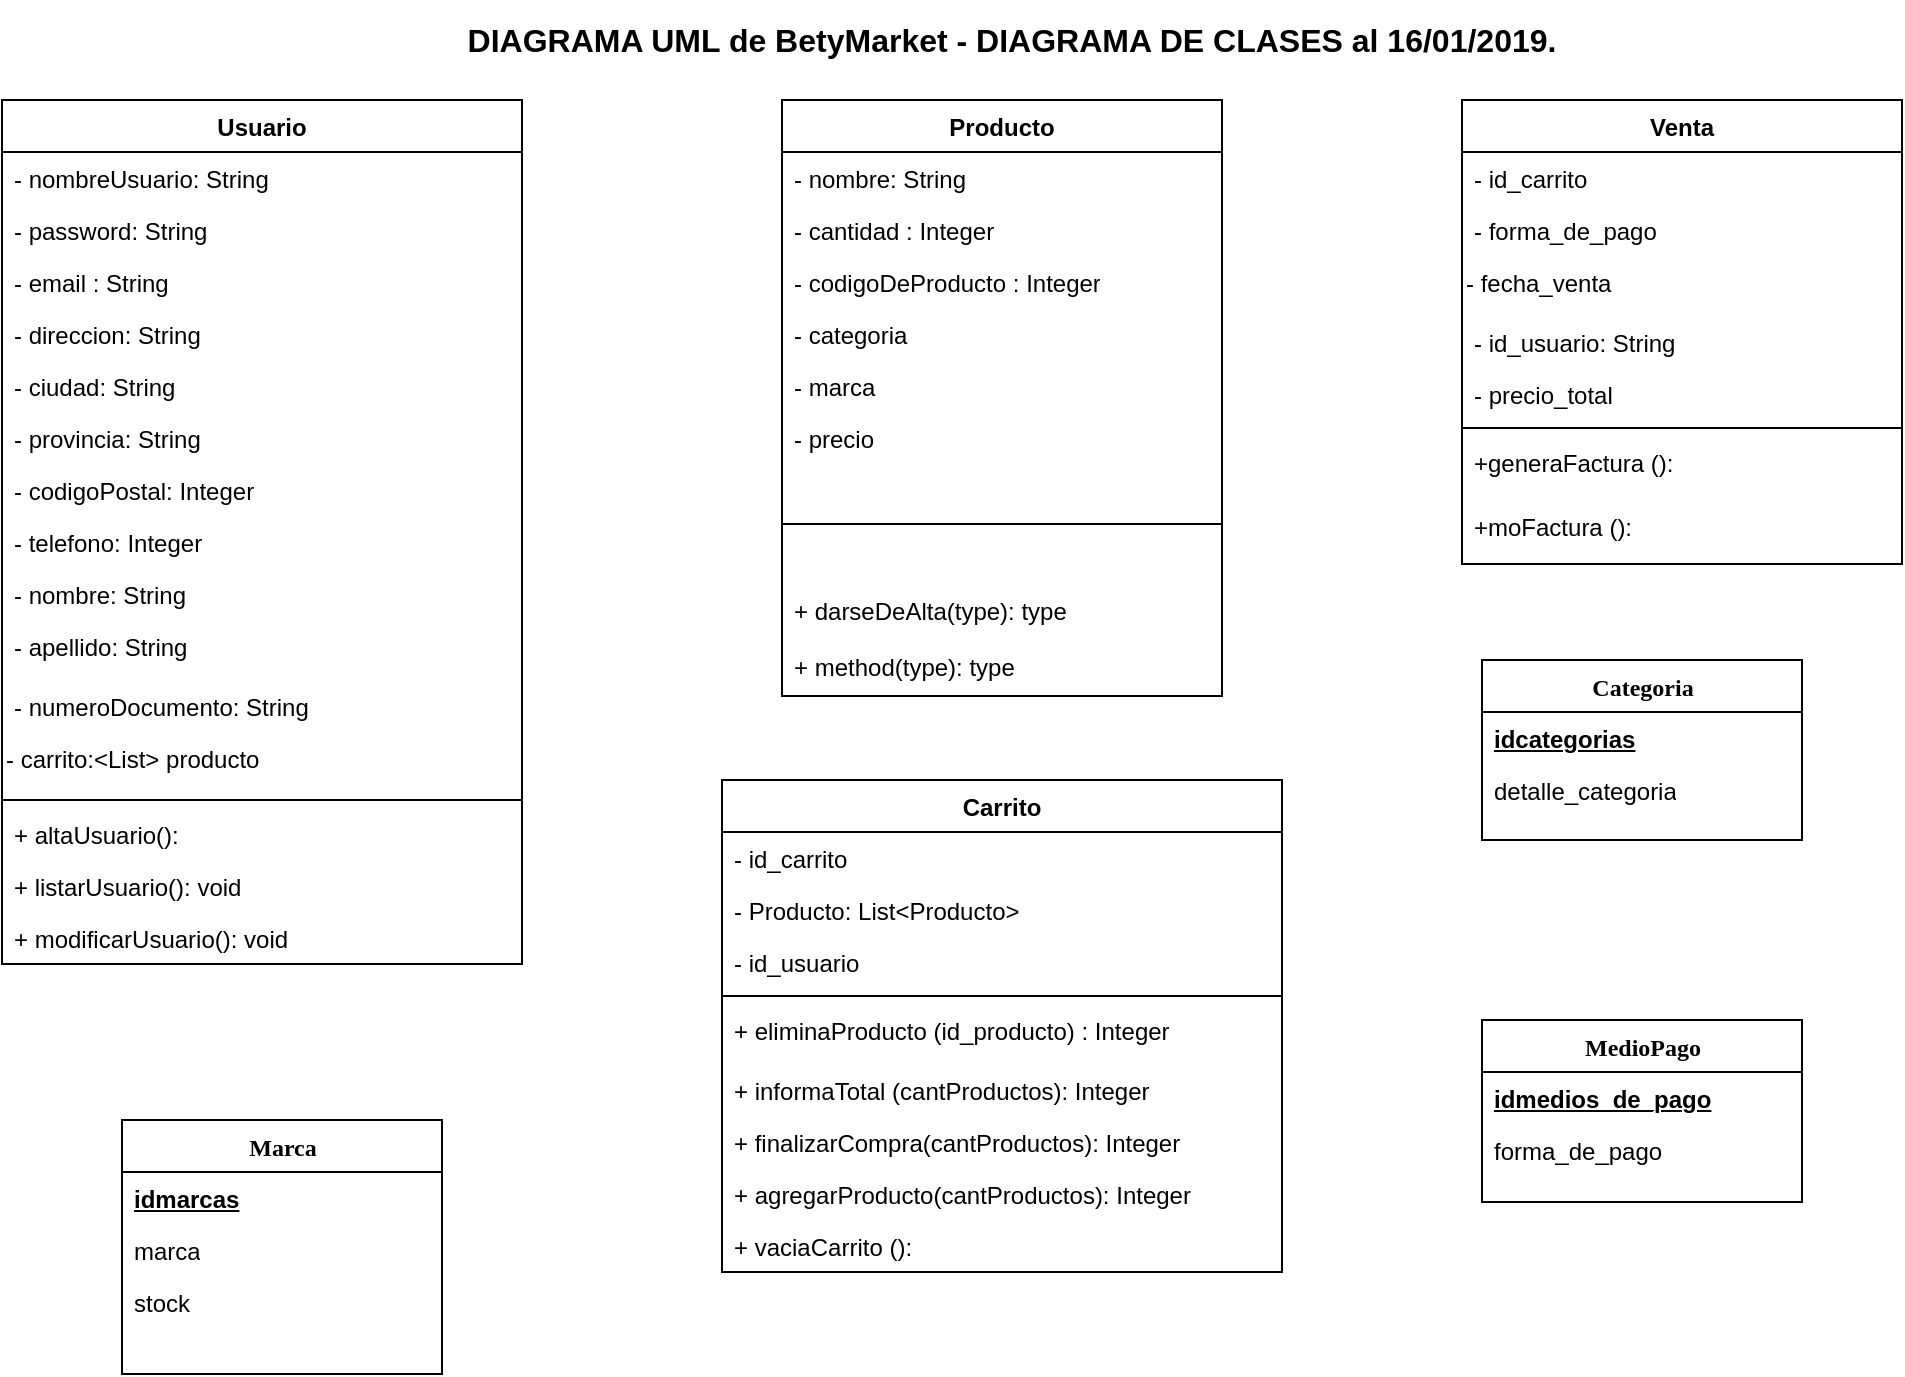 <mxfile version="12.5.5" type="github">
  <diagram name="Page-1" id="9f46799a-70d6-7492-0946-bef42562c5a5">
    <mxGraphModel dx="1202" dy="764" grid="1" gridSize="10" guides="1" tooltips="1" connect="1" arrows="1" fold="1" page="1" pageScale="1" pageWidth="1100" pageHeight="850" background="#ffffff" math="0" shadow="0">
      <root>
        <mxCell id="0"/>
        <mxCell id="1" parent="0"/>
        <mxCell id="7UAfoyr8AbbVTsSyvI7V-3" value="&lt;b style=&quot;font-size: 16px&quot;&gt;&lt;font style=&quot;font-size: 16px&quot;&gt;DIAGRAMA UML de BetyMarket - DIAGRAMA DE CLASES al 16/01/2019.&lt;/font&gt;&lt;/b&gt;" style="text;html=1;strokeColor=none;fillColor=none;align=center;verticalAlign=middle;whiteSpace=wrap;rounded=0;fontSize=16;" parent="1" vertex="1">
          <mxGeometry x="200" y="10" width="730" height="40" as="geometry"/>
        </mxCell>
        <mxCell id="xMiejtiBmtiJci-bfV6F-1" value="Usuario" style="swimlane;fontStyle=1;align=center;verticalAlign=top;childLayout=stackLayout;horizontal=1;startSize=26;horizontalStack=0;resizeParent=1;resizeParentMax=0;resizeLast=0;collapsible=1;marginBottom=0;" parent="1" vertex="1">
          <mxGeometry x="60" y="60" width="260" height="432" as="geometry">
            <mxRectangle x="440" y="80" width="80" height="26" as="alternateBounds"/>
          </mxGeometry>
        </mxCell>
        <mxCell id="78961159f06e98e8-34" value="- nombreUsuario: String" style="text;html=1;strokeColor=none;fillColor=none;align=left;verticalAlign=top;spacingLeft=4;spacingRight=4;whiteSpace=wrap;overflow=hidden;rotatable=0;points=[[0,0.5],[1,0.5]];portConstraint=eastwest;" parent="xMiejtiBmtiJci-bfV6F-1" vertex="1">
          <mxGeometry y="26" width="260" height="26" as="geometry"/>
        </mxCell>
        <mxCell id="78961159f06e98e8-36" value="- password: String" style="text;html=1;strokeColor=none;fillColor=none;align=left;verticalAlign=top;spacingLeft=4;spacingRight=4;whiteSpace=wrap;overflow=hidden;rotatable=0;points=[[0,0.5],[1,0.5]];portConstraint=eastwest;" parent="xMiejtiBmtiJci-bfV6F-1" vertex="1">
          <mxGeometry y="52" width="260" height="26" as="geometry"/>
        </mxCell>
        <mxCell id="78961159f06e98e8-37" value="- email : String" style="text;html=1;strokeColor=none;fillColor=none;align=left;verticalAlign=top;spacingLeft=4;spacingRight=4;whiteSpace=wrap;overflow=hidden;rotatable=0;points=[[0,0.5],[1,0.5]];portConstraint=eastwest;" parent="xMiejtiBmtiJci-bfV6F-1" vertex="1">
          <mxGeometry y="78" width="260" height="26" as="geometry"/>
        </mxCell>
        <mxCell id="78961159f06e98e8-42" value="- direccion: String" style="text;html=1;strokeColor=none;fillColor=none;align=left;verticalAlign=top;spacingLeft=4;spacingRight=4;whiteSpace=wrap;overflow=hidden;rotatable=0;points=[[0,0.5],[1,0.5]];portConstraint=eastwest;" parent="xMiejtiBmtiJci-bfV6F-1" vertex="1">
          <mxGeometry y="104" width="260" height="26" as="geometry"/>
        </mxCell>
        <mxCell id="PyTlj7sZokD1tcicTgzd-12" value="- ciudad: String" style="text;html=1;strokeColor=none;fillColor=none;align=left;verticalAlign=top;spacingLeft=4;spacingRight=4;whiteSpace=wrap;overflow=hidden;rotatable=0;points=[[0,0.5],[1,0.5]];portConstraint=eastwest;" vertex="1" parent="xMiejtiBmtiJci-bfV6F-1">
          <mxGeometry y="130" width="260" height="26" as="geometry"/>
        </mxCell>
        <mxCell id="PyTlj7sZokD1tcicTgzd-13" value="- provincia: String" style="text;html=1;strokeColor=none;fillColor=none;align=left;verticalAlign=top;spacingLeft=4;spacingRight=4;whiteSpace=wrap;overflow=hidden;rotatable=0;points=[[0,0.5],[1,0.5]];portConstraint=eastwest;" vertex="1" parent="xMiejtiBmtiJci-bfV6F-1">
          <mxGeometry y="156" width="260" height="26" as="geometry"/>
        </mxCell>
        <mxCell id="PyTlj7sZokD1tcicTgzd-14" value="- codigoPostal: Integer" style="text;html=1;strokeColor=none;fillColor=none;align=left;verticalAlign=top;spacingLeft=4;spacingRight=4;whiteSpace=wrap;overflow=hidden;rotatable=0;points=[[0,0.5],[1,0.5]];portConstraint=eastwest;" vertex="1" parent="xMiejtiBmtiJci-bfV6F-1">
          <mxGeometry y="182" width="260" height="26" as="geometry"/>
        </mxCell>
        <mxCell id="78961159f06e98e8-40" value="- telefono: Integer" style="text;html=1;strokeColor=none;fillColor=none;align=left;verticalAlign=top;spacingLeft=4;spacingRight=4;whiteSpace=wrap;overflow=hidden;rotatable=0;points=[[0,0.5],[1,0.5]];portConstraint=eastwest;" parent="xMiejtiBmtiJci-bfV6F-1" vertex="1">
          <mxGeometry y="208" width="260" height="26" as="geometry"/>
        </mxCell>
        <mxCell id="78961159f06e98e8-32" value="- nombre: String" style="text;html=1;strokeColor=none;fillColor=none;align=left;verticalAlign=top;spacingLeft=4;spacingRight=4;whiteSpace=wrap;overflow=hidden;rotatable=0;points=[[0,0.5],[1,0.5]];portConstraint=eastwest;" parent="xMiejtiBmtiJci-bfV6F-1" vertex="1">
          <mxGeometry y="234" width="260" height="26" as="geometry"/>
        </mxCell>
        <mxCell id="PyTlj7sZokD1tcicTgzd-11" value="- apellido: String&lt;br&gt;" style="text;html=1;strokeColor=none;fillColor=none;align=left;verticalAlign=top;spacingLeft=4;spacingRight=4;whiteSpace=wrap;overflow=hidden;rotatable=0;points=[[0,0.5],[1,0.5]];portConstraint=eastwest;" vertex="1" parent="xMiejtiBmtiJci-bfV6F-1">
          <mxGeometry y="260" width="260" height="30" as="geometry"/>
        </mxCell>
        <mxCell id="PyTlj7sZokD1tcicTgzd-19" value="- numeroDocumento: String" style="text;html=1;strokeColor=none;fillColor=none;align=left;verticalAlign=top;spacingLeft=4;spacingRight=4;whiteSpace=wrap;overflow=hidden;rotatable=0;points=[[0,0.5],[1,0.5]];portConstraint=eastwest;" vertex="1" parent="xMiejtiBmtiJci-bfV6F-1">
          <mxGeometry y="290" width="260" height="26" as="geometry"/>
        </mxCell>
        <mxCell id="WIkW4_zKr_JDpkfTiMGo-17" value="- carrito:&amp;lt;List&amp;gt; producto" style="text;html=1;" parent="xMiejtiBmtiJci-bfV6F-1" vertex="1">
          <mxGeometry y="316" width="260" height="30" as="geometry"/>
        </mxCell>
        <mxCell id="xMiejtiBmtiJci-bfV6F-3" value="" style="line;strokeWidth=1;fillColor=none;align=left;verticalAlign=middle;spacingTop=-1;spacingLeft=3;spacingRight=3;rotatable=0;labelPosition=right;points=[];portConstraint=eastwest;" parent="xMiejtiBmtiJci-bfV6F-1" vertex="1">
          <mxGeometry y="346" width="260" height="8" as="geometry"/>
        </mxCell>
        <mxCell id="WIkW4_zKr_JDpkfTiMGo-2" value="+ altaUsuario():" style="text;html=1;strokeColor=none;fillColor=none;align=left;verticalAlign=top;spacingLeft=4;spacingRight=4;whiteSpace=wrap;overflow=hidden;rotatable=0;points=[[0,0.5],[1,0.5]];portConstraint=eastwest;" parent="xMiejtiBmtiJci-bfV6F-1" vertex="1">
          <mxGeometry y="354" width="260" height="26" as="geometry"/>
        </mxCell>
        <mxCell id="PyTlj7sZokD1tcicTgzd-17" value="+ listarUsuario(): void" style="text;html=1;strokeColor=none;fillColor=none;align=left;verticalAlign=top;spacingLeft=4;spacingRight=4;whiteSpace=wrap;overflow=hidden;rotatable=0;points=[[0,0.5],[1,0.5]];portConstraint=eastwest;" vertex="1" parent="xMiejtiBmtiJci-bfV6F-1">
          <mxGeometry y="380" width="260" height="26" as="geometry"/>
        </mxCell>
        <mxCell id="PyTlj7sZokD1tcicTgzd-18" value="+ modificarUsuario(): void" style="text;html=1;strokeColor=none;fillColor=none;align=left;verticalAlign=top;spacingLeft=4;spacingRight=4;whiteSpace=wrap;overflow=hidden;rotatable=0;points=[[0,0.5],[1,0.5]];portConstraint=eastwest;" vertex="1" parent="xMiejtiBmtiJci-bfV6F-1">
          <mxGeometry y="406" width="260" height="26" as="geometry"/>
        </mxCell>
        <mxCell id="xMiejtiBmtiJci-bfV6F-9" value="Venta" style="swimlane;fontStyle=1;align=center;verticalAlign=top;childLayout=stackLayout;horizontal=1;startSize=26;horizontalStack=0;resizeParent=1;resizeParentMax=0;resizeLast=0;collapsible=1;marginBottom=0;" parent="1" vertex="1">
          <mxGeometry x="790" y="60" width="220" height="232" as="geometry"/>
        </mxCell>
        <mxCell id="6r-YugnRgSn9FtwPUTXZ-2" value="- id_carrito" style="text;html=1;strokeColor=none;fillColor=none;align=left;verticalAlign=top;spacingLeft=4;spacingRight=4;whiteSpace=wrap;overflow=hidden;rotatable=0;points=[[0,0.5],[1,0.5]];portConstraint=eastwest;" parent="xMiejtiBmtiJci-bfV6F-9" vertex="1">
          <mxGeometry y="26" width="220" height="26" as="geometry"/>
        </mxCell>
        <mxCell id="78961159f06e98e8-84" value="- forma_de_pago" style="text;html=1;strokeColor=none;fillColor=none;align=left;verticalAlign=top;spacingLeft=4;spacingRight=4;whiteSpace=wrap;overflow=hidden;rotatable=0;points=[[0,0.5],[1,0.5]];portConstraint=eastwest;" parent="xMiejtiBmtiJci-bfV6F-9" vertex="1">
          <mxGeometry y="52" width="220" height="26" as="geometry"/>
        </mxCell>
        <mxCell id="WIkW4_zKr_JDpkfTiMGo-14" value="- fecha_venta" style="text;html=1;" parent="xMiejtiBmtiJci-bfV6F-9" vertex="1">
          <mxGeometry y="78" width="220" height="30" as="geometry"/>
        </mxCell>
        <mxCell id="WIkW4_zKr_JDpkfTiMGo-15" value="- id_usuario: String" style="text;html=1;strokeColor=none;fillColor=none;align=left;verticalAlign=top;spacingLeft=4;spacingRight=4;whiteSpace=wrap;overflow=hidden;rotatable=0;points=[[0,0.5],[1,0.5]];portConstraint=eastwest;" parent="xMiejtiBmtiJci-bfV6F-9" vertex="1">
          <mxGeometry y="108" width="220" height="26" as="geometry"/>
        </mxCell>
        <mxCell id="78961159f06e98e8-74" value="- precio_total" style="text;html=1;strokeColor=none;fillColor=none;align=left;verticalAlign=top;spacingLeft=4;spacingRight=4;whiteSpace=wrap;overflow=hidden;rotatable=0;points=[[0,0.5],[1,0.5]];portConstraint=eastwest;" parent="xMiejtiBmtiJci-bfV6F-9" vertex="1">
          <mxGeometry y="134" width="220" height="26" as="geometry"/>
        </mxCell>
        <mxCell id="xMiejtiBmtiJci-bfV6F-11" value="" style="line;strokeWidth=1;fillColor=none;align=left;verticalAlign=middle;spacingTop=-1;spacingLeft=3;spacingRight=3;rotatable=0;labelPosition=right;points=[];portConstraint=eastwest;" parent="xMiejtiBmtiJci-bfV6F-9" vertex="1">
          <mxGeometry y="160" width="220" height="8" as="geometry"/>
        </mxCell>
        <mxCell id="xMiejtiBmtiJci-bfV6F-12" value="+generaFactura (): " style="text;strokeColor=none;fillColor=none;align=left;verticalAlign=top;spacingLeft=4;spacingRight=4;overflow=hidden;rotatable=0;points=[[0,0.5],[1,0.5]];portConstraint=eastwest;" parent="xMiejtiBmtiJci-bfV6F-9" vertex="1">
          <mxGeometry y="168" width="220" height="32" as="geometry"/>
        </mxCell>
        <mxCell id="WIkW4_zKr_JDpkfTiMGo-16" value="+moFactura (): " style="text;strokeColor=none;fillColor=none;align=left;verticalAlign=top;spacingLeft=4;spacingRight=4;overflow=hidden;rotatable=0;points=[[0,0.5],[1,0.5]];portConstraint=eastwest;" parent="xMiejtiBmtiJci-bfV6F-9" vertex="1">
          <mxGeometry y="200" width="220" height="32" as="geometry"/>
        </mxCell>
        <mxCell id="xMiejtiBmtiJci-bfV6F-13" value="Producto" style="swimlane;fontStyle=1;align=center;verticalAlign=top;childLayout=stackLayout;horizontal=1;startSize=26;horizontalStack=0;resizeParent=1;resizeParentMax=0;resizeLast=0;collapsible=1;marginBottom=0;" parent="1" vertex="1">
          <mxGeometry x="450" y="60" width="220" height="298" as="geometry">
            <mxRectangle x="120" y="80" width="90" height="26" as="alternateBounds"/>
          </mxGeometry>
        </mxCell>
        <mxCell id="78961159f06e98e8-20" value="- nombre: String" style="text;html=1;strokeColor=none;fillColor=none;align=left;verticalAlign=top;spacingLeft=4;spacingRight=4;whiteSpace=wrap;overflow=hidden;rotatable=0;points=[[0,0.5],[1,0.5]];portConstraint=eastwest;" parent="xMiejtiBmtiJci-bfV6F-13" vertex="1">
          <mxGeometry y="26" width="220" height="26" as="geometry"/>
        </mxCell>
        <mxCell id="78961159f06e98e8-27" value="- cantidad : Integer" style="text;html=1;strokeColor=none;fillColor=none;align=left;verticalAlign=top;spacingLeft=4;spacingRight=4;whiteSpace=wrap;overflow=hidden;rotatable=0;points=[[0,0.5],[1,0.5]];portConstraint=eastwest;" parent="xMiejtiBmtiJci-bfV6F-13" vertex="1">
          <mxGeometry y="52" width="220" height="26" as="geometry"/>
        </mxCell>
        <mxCell id="78961159f06e98e8-25" value="- codigoDeProducto : Integer" style="text;html=1;strokeColor=none;fillColor=none;align=left;verticalAlign=top;spacingLeft=4;spacingRight=4;whiteSpace=wrap;overflow=hidden;rotatable=0;points=[[0,0.5],[1,0.5]];portConstraint=eastwest;" parent="xMiejtiBmtiJci-bfV6F-13" vertex="1">
          <mxGeometry y="78" width="220" height="26" as="geometry"/>
        </mxCell>
        <mxCell id="78961159f06e98e8-58" value="- categoria" style="text;html=1;strokeColor=none;fillColor=none;align=left;verticalAlign=top;spacingLeft=4;spacingRight=4;whiteSpace=wrap;overflow=hidden;rotatable=0;points=[[0,0.5],[1,0.5]];portConstraint=eastwest;" parent="xMiejtiBmtiJci-bfV6F-13" vertex="1">
          <mxGeometry y="104" width="220" height="26" as="geometry"/>
        </mxCell>
        <mxCell id="78961159f06e98e8-110" value="- marca" style="text;html=1;strokeColor=none;fillColor=none;align=left;verticalAlign=top;spacingLeft=4;spacingRight=4;whiteSpace=wrap;overflow=hidden;rotatable=0;points=[[0,0.5],[1,0.5]];portConstraint=eastwest;" parent="xMiejtiBmtiJci-bfV6F-13" vertex="1">
          <mxGeometry y="130" width="220" height="26" as="geometry"/>
        </mxCell>
        <mxCell id="78961159f06e98e8-26" value="- precio" style="text;html=1;strokeColor=none;fillColor=none;align=left;verticalAlign=top;spacingLeft=4;spacingRight=4;whiteSpace=wrap;overflow=hidden;rotatable=0;points=[[0,0.5],[1,0.5]];portConstraint=eastwest;" parent="xMiejtiBmtiJci-bfV6F-13" vertex="1">
          <mxGeometry y="156" width="220" height="26" as="geometry"/>
        </mxCell>
        <mxCell id="xMiejtiBmtiJci-bfV6F-15" value="" style="line;strokeWidth=1;fillColor=none;align=left;verticalAlign=middle;spacingTop=-1;spacingLeft=3;spacingRight=3;rotatable=0;labelPosition=right;points=[];portConstraint=eastwest;" parent="xMiejtiBmtiJci-bfV6F-13" vertex="1">
          <mxGeometry y="182" width="220" height="60" as="geometry"/>
        </mxCell>
        <mxCell id="gkskZy_CYB1lAbszulbO-1" value="+ darseDeAlta(type): type" style="text;strokeColor=none;fillColor=none;align=left;verticalAlign=top;spacingLeft=4;spacingRight=4;overflow=hidden;rotatable=0;points=[[0,0.5],[1,0.5]];portConstraint=eastwest;" parent="xMiejtiBmtiJci-bfV6F-13" vertex="1">
          <mxGeometry y="242" width="220" height="28" as="geometry"/>
        </mxCell>
        <mxCell id="6mdrYOcewLedCNob7CFW-1" value="+ method(type): type" style="text;strokeColor=none;fillColor=none;align=left;verticalAlign=top;spacingLeft=4;spacingRight=4;overflow=hidden;rotatable=0;points=[[0,0.5],[1,0.5]];portConstraint=eastwest;" parent="xMiejtiBmtiJci-bfV6F-13" vertex="1">
          <mxGeometry y="270" width="220" height="28" as="geometry"/>
        </mxCell>
        <mxCell id="FYrJzB4RA5t17NeNT5vl-1" value="Carrito" style="swimlane;fontStyle=1;align=center;verticalAlign=top;childLayout=stackLayout;horizontal=1;startSize=26;horizontalStack=0;resizeParent=1;resizeParentMax=0;resizeLast=0;collapsible=1;marginBottom=0;" parent="1" vertex="1">
          <mxGeometry x="420" y="400" width="280" height="246" as="geometry"/>
        </mxCell>
        <mxCell id="WIkW4_zKr_JDpkfTiMGo-12" value="- id_carrito" style="text;strokeColor=none;fillColor=none;align=left;verticalAlign=top;spacingLeft=4;spacingRight=4;overflow=hidden;rotatable=0;points=[[0,0.5],[1,0.5]];portConstraint=eastwest;" parent="FYrJzB4RA5t17NeNT5vl-1" vertex="1">
          <mxGeometry y="26" width="280" height="26" as="geometry"/>
        </mxCell>
        <mxCell id="FYrJzB4RA5t17NeNT5vl-2" value="- Producto: List&lt;Producto&gt;" style="text;strokeColor=none;fillColor=none;align=left;verticalAlign=top;spacingLeft=4;spacingRight=4;overflow=hidden;rotatable=0;points=[[0,0.5],[1,0.5]];portConstraint=eastwest;" parent="FYrJzB4RA5t17NeNT5vl-1" vertex="1">
          <mxGeometry y="52" width="280" height="26" as="geometry"/>
        </mxCell>
        <mxCell id="WIkW4_zKr_JDpkfTiMGo-13" value="- id_usuario" style="text;strokeColor=none;fillColor=none;align=left;verticalAlign=top;spacingLeft=4;spacingRight=4;overflow=hidden;rotatable=0;points=[[0,0.5],[1,0.5]];portConstraint=eastwest;" parent="FYrJzB4RA5t17NeNT5vl-1" vertex="1">
          <mxGeometry y="78" width="280" height="26" as="geometry"/>
        </mxCell>
        <mxCell id="FYrJzB4RA5t17NeNT5vl-3" value="" style="line;strokeWidth=1;fillColor=none;align=left;verticalAlign=middle;spacingTop=-1;spacingLeft=3;spacingRight=3;rotatable=0;labelPosition=right;points=[];portConstraint=eastwest;" parent="FYrJzB4RA5t17NeNT5vl-1" vertex="1">
          <mxGeometry y="104" width="280" height="8" as="geometry"/>
        </mxCell>
        <mxCell id="FYrJzB4RA5t17NeNT5vl-5" value="+ eliminaProducto (id_producto) : Integer" style="text;strokeColor=none;fillColor=none;align=left;verticalAlign=top;spacingLeft=4;spacingRight=4;overflow=hidden;rotatable=0;points=[[0,0.5],[1,0.5]];portConstraint=eastwest;" parent="FYrJzB4RA5t17NeNT5vl-1" vertex="1">
          <mxGeometry y="112" width="280" height="30" as="geometry"/>
        </mxCell>
        <mxCell id="FYrJzB4RA5t17NeNT5vl-4" value="+ informaTotal (cantProductos): Integer" style="text;strokeColor=none;fillColor=none;align=left;verticalAlign=top;spacingLeft=4;spacingRight=4;overflow=hidden;rotatable=0;points=[[0,0.5],[1,0.5]];portConstraint=eastwest;" parent="FYrJzB4RA5t17NeNT5vl-1" vertex="1">
          <mxGeometry y="142" width="280" height="26" as="geometry"/>
        </mxCell>
        <mxCell id="WIkW4_zKr_JDpkfTiMGo-20" value="+ finalizarCompra(cantProductos): Integer" style="text;strokeColor=none;fillColor=none;align=left;verticalAlign=top;spacingLeft=4;spacingRight=4;overflow=hidden;rotatable=0;points=[[0,0.5],[1,0.5]];portConstraint=eastwest;" parent="FYrJzB4RA5t17NeNT5vl-1" vertex="1">
          <mxGeometry y="168" width="280" height="26" as="geometry"/>
        </mxCell>
        <mxCell id="WIkW4_zKr_JDpkfTiMGo-22" value="+ agregarProducto(cantProductos): Integer" style="text;strokeColor=none;fillColor=none;align=left;verticalAlign=top;spacingLeft=4;spacingRight=4;overflow=hidden;rotatable=0;points=[[0,0.5],[1,0.5]];portConstraint=eastwest;" parent="FYrJzB4RA5t17NeNT5vl-1" vertex="1">
          <mxGeometry y="194" width="280" height="26" as="geometry"/>
        </mxCell>
        <mxCell id="WIkW4_zKr_JDpkfTiMGo-4" value="+ vaciaCarrito (): " style="text;strokeColor=none;fillColor=none;align=left;verticalAlign=top;spacingLeft=4;spacingRight=4;overflow=hidden;rotatable=0;points=[[0,0.5],[1,0.5]];portConstraint=eastwest;" parent="FYrJzB4RA5t17NeNT5vl-1" vertex="1">
          <mxGeometry y="220" width="280" height="26" as="geometry"/>
        </mxCell>
        <mxCell id="PyTlj7sZokD1tcicTgzd-1" value="Marca" style="swimlane;html=1;fontStyle=1;align=center;verticalAlign=top;childLayout=stackLayout;horizontal=1;startSize=26;horizontalStack=0;resizeParent=1;resizeLast=0;collapsible=1;marginBottom=0;swimlaneFillColor=#ffffff;rounded=0;shadow=0;comic=0;labelBackgroundColor=none;strokeWidth=1;fillColor=none;fontFamily=Verdana;fontSize=12" vertex="1" parent="1">
          <mxGeometry x="120" y="570" width="160" height="127" as="geometry"/>
        </mxCell>
        <mxCell id="PyTlj7sZokD1tcicTgzd-2" value="&lt;u&gt;&lt;b&gt;idmarcas&lt;/b&gt;&lt;/u&gt;" style="text;html=1;strokeColor=none;fillColor=none;align=left;verticalAlign=top;spacingLeft=4;spacingRight=4;whiteSpace=wrap;overflow=hidden;rotatable=0;points=[[0,0.5],[1,0.5]];portConstraint=eastwest;" vertex="1" parent="PyTlj7sZokD1tcicTgzd-1">
          <mxGeometry y="26" width="160" height="26" as="geometry"/>
        </mxCell>
        <mxCell id="PyTlj7sZokD1tcicTgzd-3" value="marca" style="text;html=1;strokeColor=none;fillColor=none;align=left;verticalAlign=top;spacingLeft=4;spacingRight=4;whiteSpace=wrap;overflow=hidden;rotatable=0;points=[[0,0.5],[1,0.5]];portConstraint=eastwest;" vertex="1" parent="PyTlj7sZokD1tcicTgzd-1">
          <mxGeometry y="52" width="160" height="26" as="geometry"/>
        </mxCell>
        <mxCell id="PyTlj7sZokD1tcicTgzd-4" value="stock" style="text;html=1;strokeColor=none;fillColor=none;align=left;verticalAlign=top;spacingLeft=4;spacingRight=4;whiteSpace=wrap;overflow=hidden;rotatable=0;points=[[0,0.5],[1,0.5]];portConstraint=eastwest;" vertex="1" parent="PyTlj7sZokD1tcicTgzd-1">
          <mxGeometry y="78" width="160" height="26" as="geometry"/>
        </mxCell>
        <mxCell id="PyTlj7sZokD1tcicTgzd-5" value="Categoria" style="swimlane;html=1;fontStyle=1;align=center;verticalAlign=top;childLayout=stackLayout;horizontal=1;startSize=26;horizontalStack=0;resizeParent=1;resizeLast=0;collapsible=1;marginBottom=0;swimlaneFillColor=#ffffff;rounded=0;shadow=0;comic=0;labelBackgroundColor=none;strokeWidth=1;fillColor=none;fontFamily=Verdana;fontSize=12" vertex="1" parent="1">
          <mxGeometry x="800" y="340" width="160" height="90" as="geometry"/>
        </mxCell>
        <mxCell id="PyTlj7sZokD1tcicTgzd-6" value="&lt;u&gt;&lt;b&gt;idcategorias&lt;/b&gt;&lt;/u&gt;" style="text;html=1;strokeColor=none;fillColor=none;align=left;verticalAlign=top;spacingLeft=4;spacingRight=4;whiteSpace=wrap;overflow=hidden;rotatable=0;points=[[0,0.5],[1,0.5]];portConstraint=eastwest;" vertex="1" parent="PyTlj7sZokD1tcicTgzd-5">
          <mxGeometry y="26" width="160" height="26" as="geometry"/>
        </mxCell>
        <mxCell id="PyTlj7sZokD1tcicTgzd-7" value="detalle_categoria" style="text;html=1;strokeColor=none;fillColor=none;align=left;verticalAlign=top;spacingLeft=4;spacingRight=4;whiteSpace=wrap;overflow=hidden;rotatable=0;points=[[0,0.5],[1,0.5]];portConstraint=eastwest;" vertex="1" parent="PyTlj7sZokD1tcicTgzd-5">
          <mxGeometry y="52" width="160" height="26" as="geometry"/>
        </mxCell>
        <mxCell id="PyTlj7sZokD1tcicTgzd-8" value="MedioPago" style="swimlane;html=1;fontStyle=1;align=center;verticalAlign=top;childLayout=stackLayout;horizontal=1;startSize=26;horizontalStack=0;resizeParent=1;resizeLast=0;collapsible=1;marginBottom=0;swimlaneFillColor=#ffffff;rounded=0;shadow=0;comic=0;labelBackgroundColor=none;strokeWidth=1;fillColor=none;fontFamily=Verdana;fontSize=12" vertex="1" parent="1">
          <mxGeometry x="800" y="520" width="160" height="91" as="geometry"/>
        </mxCell>
        <mxCell id="PyTlj7sZokD1tcicTgzd-9" value="&lt;u&gt;&lt;b&gt;idmedios_de_pago&lt;/b&gt;&lt;/u&gt;" style="text;html=1;strokeColor=none;fillColor=none;align=left;verticalAlign=top;spacingLeft=4;spacingRight=4;whiteSpace=wrap;overflow=hidden;rotatable=0;points=[[0,0.5],[1,0.5]];portConstraint=eastwest;" vertex="1" parent="PyTlj7sZokD1tcicTgzd-8">
          <mxGeometry y="26" width="160" height="26" as="geometry"/>
        </mxCell>
        <mxCell id="PyTlj7sZokD1tcicTgzd-10" value="forma_de_pago" style="text;html=1;strokeColor=none;fillColor=none;align=left;verticalAlign=top;spacingLeft=4;spacingRight=4;whiteSpace=wrap;overflow=hidden;rotatable=0;points=[[0,0.5],[1,0.5]];portConstraint=eastwest;" vertex="1" parent="PyTlj7sZokD1tcicTgzd-8">
          <mxGeometry y="52" width="160" height="26" as="geometry"/>
        </mxCell>
      </root>
    </mxGraphModel>
  </diagram>
</mxfile>
